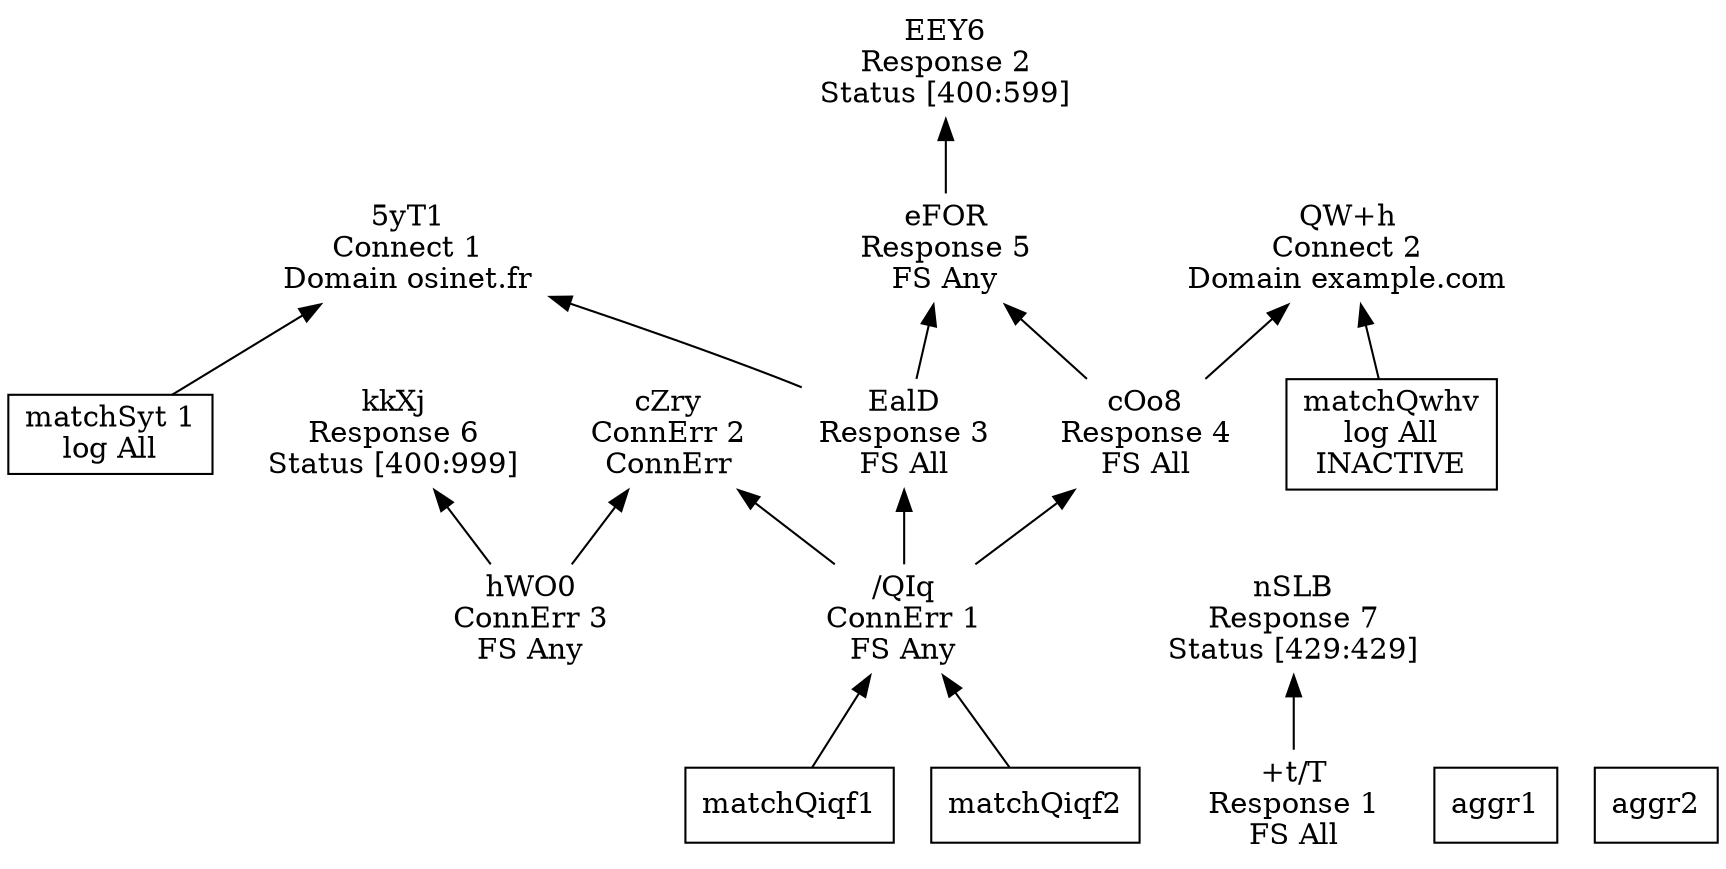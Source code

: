 
digraph config_sample {
  node [ shape=none ];
  rankdir = BT;

  coo8 [label="cOo8\nResponse 4\nFS All"];
  czry [label="cZry\nConnErr 2\nConnErr"];
  eald [label="EalD\nResponse 3\nFS All"];
  eey6 [label="EEY6\nResponse 2\nStatus [400:599]"];
  efor [label="eFOR\nResponse 5\nFS Any"];
  hwo0 [label="hWO0\nConnErr 3\nFS Any"];
  kkxj [label="kkXj\nResponse 6\nStatus [400:999]"];
  nslb [label="nSLB\nResponse 7\nStatus [429:429]"];
  qiqf [label="/QIq\nConnErr 1\nFS Any"];
  qwhv [label="QW+h\nConnect 2\nDomain example.com"];
  syt1 [label="5yT1\nConnect 1\nDomain osinet.fr"];
  ttyu [label="+t/T\nResponse 1\nFS All"];

  coo8 -> qwhv;
  coo8 -> efor;

  eald -> efor;
  eald -> syt1;

  efor -> eey6;

  hwo0 -> czry;
  hwo0 -> kkxj;
  qiqf -> eald;
  qiqf -> coo8;
  qiqf -> czry;

  ttyu -> nslb;

  // Rules
  node [ shape=ellipse ];
  matchQiqf1 -> qiqf
  aggr1;
  aggr2;
  matchQiqf2 -> qiqf

  matchSyt1 [label="matchSyt 1\nlog All"];
  matchSyt1 -> syt1

  matchQwhv [ label="matchQwhv\nlog All\nINACTIVE" ];
  matchQwhv -> qwhv
}

